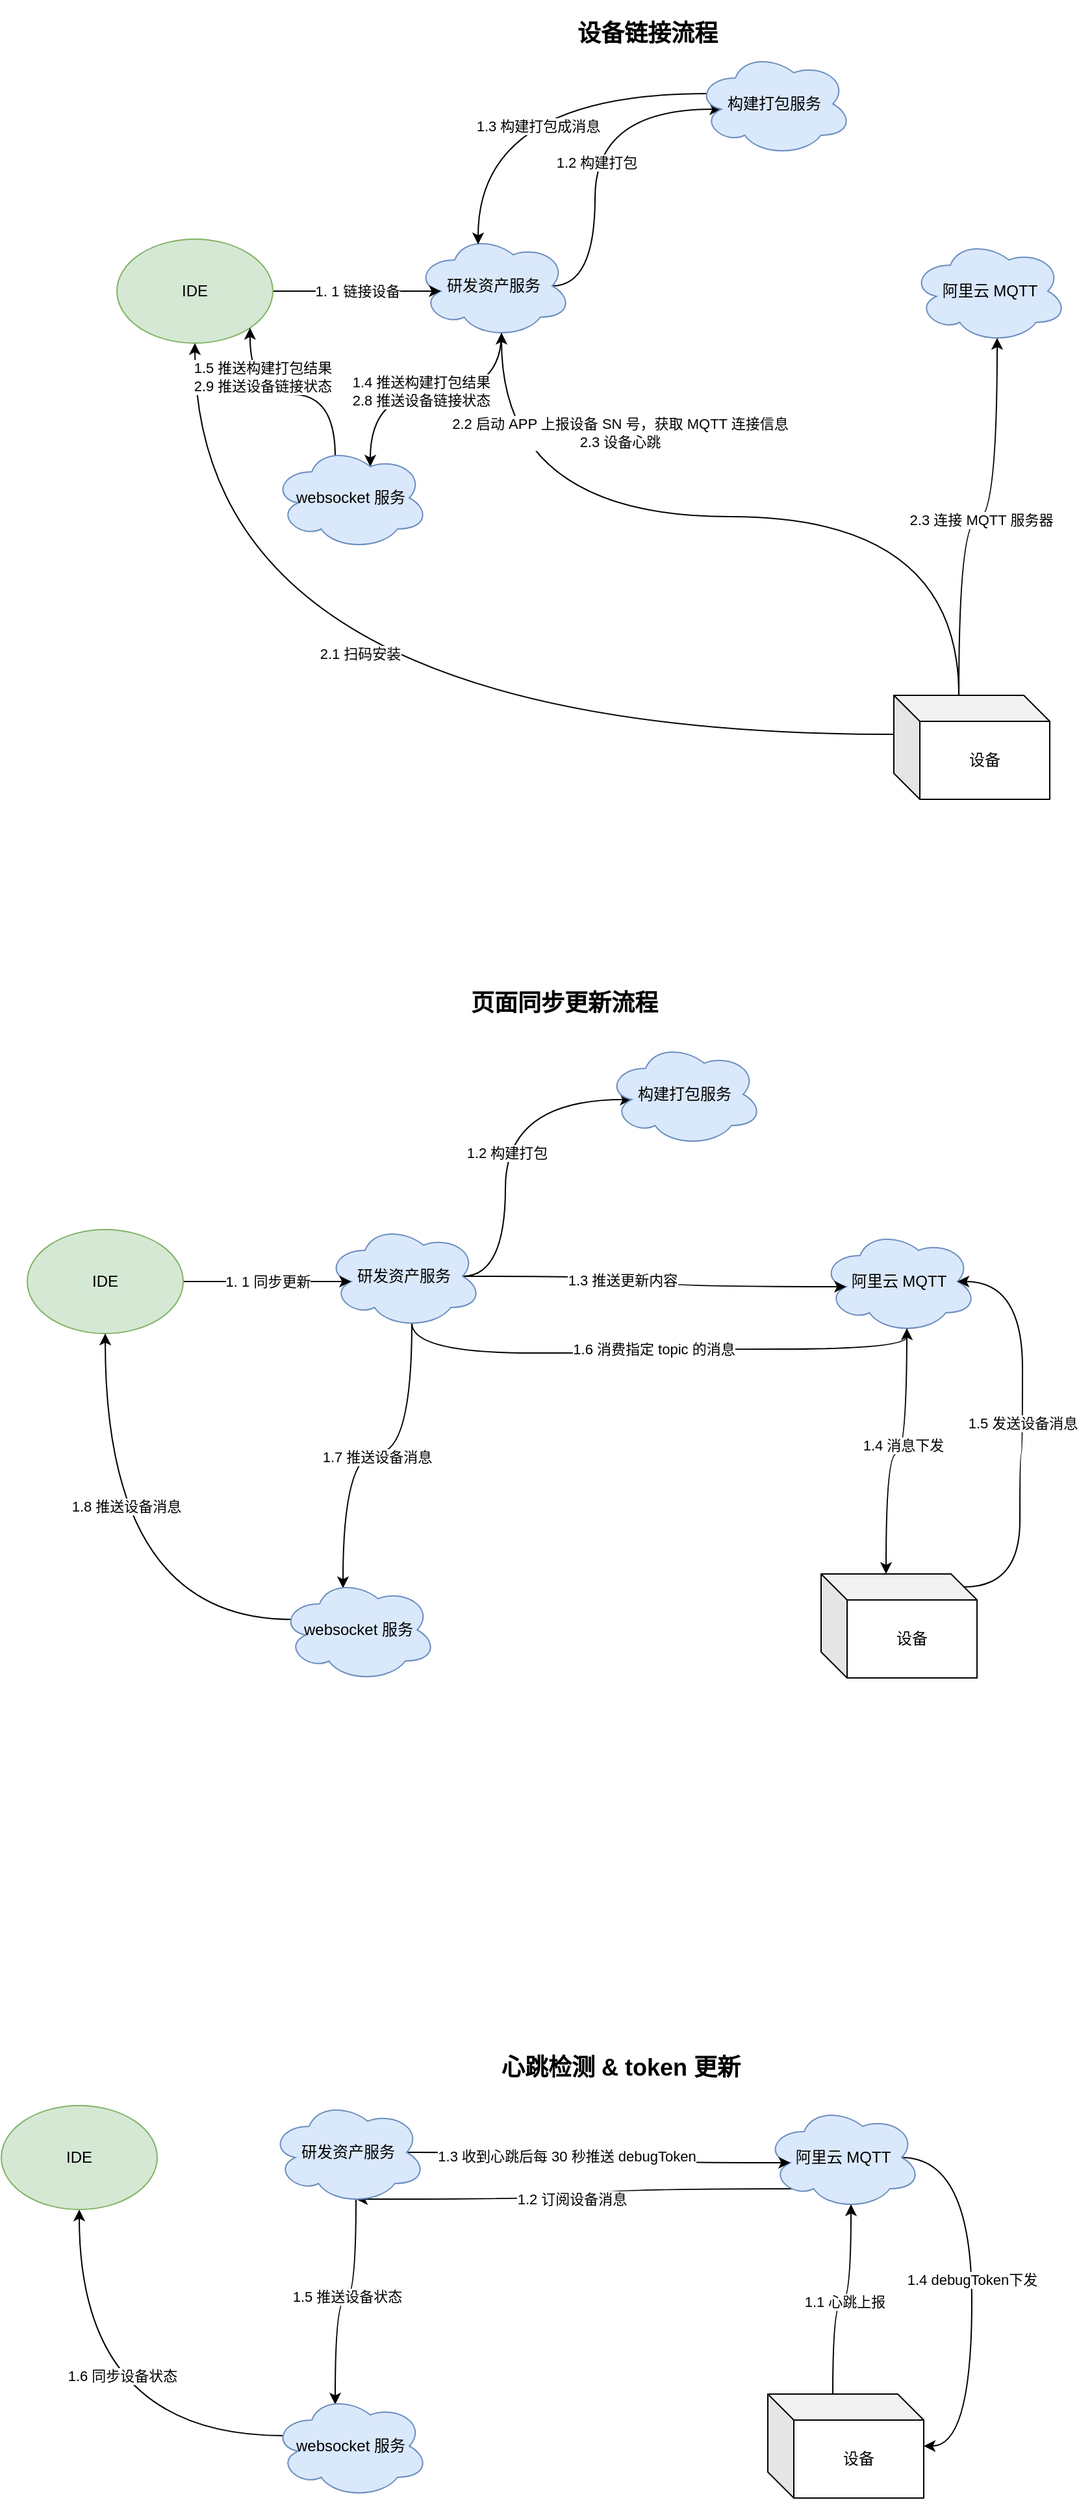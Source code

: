 <mxfile version="17.4.0" type="github">
  <diagram id="PhYCmYSEU7RuguvKFZsH" name="Page-1">
    <mxGraphModel dx="2066" dy="1154" grid="0" gridSize="10" guides="1" tooltips="1" connect="1" arrows="1" fold="1" page="1" pageScale="1" pageWidth="2339" pageHeight="3300" math="0" shadow="0">
      <root>
        <mxCell id="0" />
        <mxCell id="1" parent="0" />
        <mxCell id="tyAwpt8ZHr0P3HQWV30K-1" style="edgeStyle=orthogonalEdgeStyle;curved=1;rounded=0;orthogonalLoop=1;jettySize=auto;html=1;exitX=0;exitY=0;exitDx=0;exitDy=30;entryX=0.5;entryY=1;entryDx=0;entryDy=0;startArrow=none;startFill=0;exitPerimeter=0;" parent="1" source="tJhC_meMdQzW6-Cx2cmD-1" target="tyAwpt8ZHr0P3HQWV30K-25" edge="1">
          <mxGeometry relative="1" as="geometry">
            <mxPoint x="1264.5" y="675" as="sourcePoint" />
          </mxGeometry>
        </mxCell>
        <mxCell id="tyAwpt8ZHr0P3HQWV30K-2" value="2.1 扫码安装" style="edgeLabel;html=1;align=center;verticalAlign=middle;resizable=0;points=[];" parent="tyAwpt8ZHr0P3HQWV30K-1" vertex="1" connectable="0">
          <mxGeometry x="-0.019" y="-62" relative="1" as="geometry">
            <mxPoint as="offset" />
          </mxGeometry>
        </mxCell>
        <mxCell id="tyAwpt8ZHr0P3HQWV30K-9" value="阿里云 MQTT" style="ellipse;shape=cloud;whiteSpace=wrap;html=1;fillColor=#dae8fc;strokeColor=#6c8ebf;" parent="1" vertex="1">
          <mxGeometry x="1204.5" y="195" width="120" height="80" as="geometry" />
        </mxCell>
        <mxCell id="tyAwpt8ZHr0P3HQWV30K-10" style="edgeStyle=orthogonalEdgeStyle;curved=1;rounded=0;orthogonalLoop=1;jettySize=auto;html=1;exitX=0.875;exitY=0.5;exitDx=0;exitDy=0;exitPerimeter=0;entryX=0.16;entryY=0.55;entryDx=0;entryDy=0;entryPerimeter=0;startArrow=none;startFill=0;" parent="1" source="tyAwpt8ZHr0P3HQWV30K-16" target="tyAwpt8ZHr0P3HQWV30K-28" edge="1">
          <mxGeometry relative="1" as="geometry">
            <Array as="points">
              <mxPoint x="961" y="231" />
              <mxPoint x="961" y="95" />
            </Array>
          </mxGeometry>
        </mxCell>
        <mxCell id="tyAwpt8ZHr0P3HQWV30K-11" value="1.2 构建打包" style="edgeLabel;html=1;align=center;verticalAlign=middle;resizable=0;points=[];" parent="tyAwpt8ZHr0P3HQWV30K-10" vertex="1" connectable="0">
          <mxGeometry x="-0.036" y="-1" relative="1" as="geometry">
            <mxPoint as="offset" />
          </mxGeometry>
        </mxCell>
        <mxCell id="tyAwpt8ZHr0P3HQWV30K-14" style="edgeStyle=orthogonalEdgeStyle;curved=1;rounded=0;orthogonalLoop=1;jettySize=auto;html=1;exitX=0.55;exitY=0.95;exitDx=0;exitDy=0;exitPerimeter=0;entryX=0.625;entryY=0.2;entryDx=0;entryDy=0;entryPerimeter=0;startArrow=none;startFill=0;" parent="1" source="tyAwpt8ZHr0P3HQWV30K-16" target="tyAwpt8ZHr0P3HQWV30K-60" edge="1">
          <mxGeometry relative="1" as="geometry" />
        </mxCell>
        <mxCell id="tyAwpt8ZHr0P3HQWV30K-15" value="1.4 推送构建打包结果&lt;br&gt;2.8 推送设备链接状态" style="edgeLabel;html=1;align=center;verticalAlign=middle;resizable=0;points=[];" parent="tyAwpt8ZHr0P3HQWV30K-14" vertex="1" connectable="0">
          <mxGeometry x="0.054" y="-1" relative="1" as="geometry">
            <mxPoint as="offset" />
          </mxGeometry>
        </mxCell>
        <mxCell id="tyAwpt8ZHr0P3HQWV30K-16" value="研发资产服务" style="ellipse;shape=cloud;whiteSpace=wrap;html=1;fillColor=#dae8fc;strokeColor=#6c8ebf;" parent="1" vertex="1">
          <mxGeometry x="823" y="191" width="120" height="80" as="geometry" />
        </mxCell>
        <mxCell id="tyAwpt8ZHr0P3HQWV30K-20" style="edgeStyle=orthogonalEdgeStyle;curved=1;rounded=0;orthogonalLoop=1;jettySize=auto;html=1;exitX=0;exitY=0;exitDx=50;exitDy=0;entryX=0.55;entryY=0.95;entryDx=0;entryDy=0;entryPerimeter=0;startArrow=none;startFill=0;exitPerimeter=0;" parent="1" source="tJhC_meMdQzW6-Cx2cmD-1" target="tyAwpt8ZHr0P3HQWV30K-16" edge="1">
          <mxGeometry relative="1" as="geometry">
            <mxPoint x="1204" y="597.5" as="sourcePoint" />
          </mxGeometry>
        </mxCell>
        <mxCell id="tyAwpt8ZHr0P3HQWV30K-21" value="2.2 启动 APP 上报设备 SN 号，获取 MQTT 连接信息&lt;br&gt;2.3 设备心跳" style="edgeLabel;html=1;align=center;verticalAlign=middle;resizable=0;points=[];" parent="tyAwpt8ZHr0P3HQWV30K-20" vertex="1" connectable="0">
          <mxGeometry x="0.263" y="-66" relative="1" as="geometry">
            <mxPoint y="1" as="offset" />
          </mxGeometry>
        </mxCell>
        <mxCell id="tyAwpt8ZHr0P3HQWV30K-24" value="1. 1 链接设备" style="edgeStyle=orthogonalEdgeStyle;curved=1;rounded=0;orthogonalLoop=1;jettySize=auto;html=1;exitX=1;exitY=0.5;exitDx=0;exitDy=0;entryX=0.16;entryY=0.55;entryDx=0;entryDy=0;entryPerimeter=0;startArrow=none;startFill=0;" parent="1" source="tyAwpt8ZHr0P3HQWV30K-25" target="tyAwpt8ZHr0P3HQWV30K-16" edge="1">
          <mxGeometry relative="1" as="geometry" />
        </mxCell>
        <mxCell id="tyAwpt8ZHr0P3HQWV30K-25" value="IDE" style="ellipse;whiteSpace=wrap;html=1;fillColor=#d5e8d4;strokeColor=#82b366;" parent="1" vertex="1">
          <mxGeometry x="593" y="195" width="120" height="80" as="geometry" />
        </mxCell>
        <mxCell id="tyAwpt8ZHr0P3HQWV30K-26" style="edgeStyle=orthogonalEdgeStyle;curved=1;rounded=0;orthogonalLoop=1;jettySize=auto;html=1;exitX=0.07;exitY=0.4;exitDx=0;exitDy=0;exitPerimeter=0;entryX=0.4;entryY=0.1;entryDx=0;entryDy=0;entryPerimeter=0;startArrow=none;startFill=0;" parent="1" source="tyAwpt8ZHr0P3HQWV30K-28" target="tyAwpt8ZHr0P3HQWV30K-16" edge="1">
          <mxGeometry relative="1" as="geometry" />
        </mxCell>
        <mxCell id="tyAwpt8ZHr0P3HQWV30K-27" value="1.3 构建打包成消息" style="edgeLabel;html=1;align=center;verticalAlign=middle;resizable=0;points=[];" parent="tyAwpt8ZHr0P3HQWV30K-26" vertex="1" connectable="0">
          <mxGeometry x="-0.108" y="25" relative="1" as="geometry">
            <mxPoint as="offset" />
          </mxGeometry>
        </mxCell>
        <mxCell id="tyAwpt8ZHr0P3HQWV30K-28" value="构建打包服务" style="ellipse;shape=cloud;whiteSpace=wrap;html=1;fillColor=#dae8fc;strokeColor=#6c8ebf;" parent="1" vertex="1">
          <mxGeometry x="1039" y="51" width="120" height="80" as="geometry" />
        </mxCell>
        <mxCell id="tJhC_meMdQzW6-Cx2cmD-6" style="edgeStyle=orthogonalEdgeStyle;curved=1;rounded=0;orthogonalLoop=1;jettySize=auto;html=1;exitX=0.55;exitY=0.95;exitDx=0;exitDy=0;exitPerimeter=0;entryX=0;entryY=0;entryDx=50;entryDy=0;entryPerimeter=0;" parent="1" source="tyAwpt8ZHr0P3HQWV30K-31" target="tJhC_meMdQzW6-Cx2cmD-4" edge="1">
          <mxGeometry relative="1" as="geometry" />
        </mxCell>
        <mxCell id="tJhC_meMdQzW6-Cx2cmD-7" value="1.4 消息下发" style="edgeLabel;html=1;align=center;verticalAlign=middle;resizable=0;points=[];" parent="tJhC_meMdQzW6-Cx2cmD-6" vertex="1" connectable="0">
          <mxGeometry x="-0.122" y="-3" relative="1" as="geometry">
            <mxPoint as="offset" />
          </mxGeometry>
        </mxCell>
        <mxCell id="tyAwpt8ZHr0P3HQWV30K-31" value="阿里云 MQTT" style="ellipse;shape=cloud;whiteSpace=wrap;html=1;fillColor=#dae8fc;strokeColor=#6c8ebf;" parent="1" vertex="1">
          <mxGeometry x="1135" y="957" width="120" height="80" as="geometry" />
        </mxCell>
        <mxCell id="tyAwpt8ZHr0P3HQWV30K-35" style="edgeStyle=orthogonalEdgeStyle;curved=1;rounded=0;orthogonalLoop=1;jettySize=auto;html=1;exitX=0.875;exitY=0.5;exitDx=0;exitDy=0;exitPerimeter=0;entryX=0.16;entryY=0.55;entryDx=0;entryDy=0;entryPerimeter=0;startArrow=none;startFill=0;" parent="1" source="tyAwpt8ZHr0P3HQWV30K-41" target="tyAwpt8ZHr0P3HQWV30K-51" edge="1">
          <mxGeometry relative="1" as="geometry">
            <Array as="points">
              <mxPoint x="892" y="993" />
              <mxPoint x="892" y="857" />
            </Array>
          </mxGeometry>
        </mxCell>
        <mxCell id="tyAwpt8ZHr0P3HQWV30K-36" value="1.2 构建打包" style="edgeLabel;html=1;align=center;verticalAlign=middle;resizable=0;points=[];" parent="tyAwpt8ZHr0P3HQWV30K-35" vertex="1" connectable="0">
          <mxGeometry x="-0.036" y="-1" relative="1" as="geometry">
            <mxPoint as="offset" />
          </mxGeometry>
        </mxCell>
        <mxCell id="tyAwpt8ZHr0P3HQWV30K-37" style="edgeStyle=orthogonalEdgeStyle;curved=1;rounded=0;orthogonalLoop=1;jettySize=auto;html=1;exitX=0.875;exitY=0.5;exitDx=0;exitDy=0;exitPerimeter=0;entryX=0.16;entryY=0.55;entryDx=0;entryDy=0;entryPerimeter=0;startArrow=none;startFill=0;" parent="1" source="tyAwpt8ZHr0P3HQWV30K-41" target="tyAwpt8ZHr0P3HQWV30K-31" edge="1">
          <mxGeometry relative="1" as="geometry" />
        </mxCell>
        <mxCell id="tyAwpt8ZHr0P3HQWV30K-38" value="1.3 推送更新内容" style="edgeLabel;html=1;align=center;verticalAlign=middle;resizable=0;points=[];" parent="tyAwpt8ZHr0P3HQWV30K-37" vertex="1" connectable="0">
          <mxGeometry x="-0.189" y="-3" relative="1" as="geometry">
            <mxPoint as="offset" />
          </mxGeometry>
        </mxCell>
        <mxCell id="tyAwpt8ZHr0P3HQWV30K-39" style="edgeStyle=orthogonalEdgeStyle;curved=1;rounded=0;orthogonalLoop=1;jettySize=auto;html=1;exitX=0.55;exitY=0.95;exitDx=0;exitDy=0;exitPerimeter=0;entryX=0.4;entryY=0.1;entryDx=0;entryDy=0;entryPerimeter=0;startArrow=none;startFill=0;" parent="1" source="tyAwpt8ZHr0P3HQWV30K-41" target="tyAwpt8ZHr0P3HQWV30K-54" edge="1">
          <mxGeometry relative="1" as="geometry" />
        </mxCell>
        <mxCell id="tyAwpt8ZHr0P3HQWV30K-40" value="1.7 推送设备消息" style="edgeLabel;html=1;align=center;verticalAlign=middle;resizable=0;points=[];" parent="tyAwpt8ZHr0P3HQWV30K-39" vertex="1" connectable="0">
          <mxGeometry x="-0.012" y="3" relative="1" as="geometry">
            <mxPoint as="offset" />
          </mxGeometry>
        </mxCell>
        <mxCell id="tJhC_meMdQzW6-Cx2cmD-5" value="1.6 消费指定 topic 的消息" style="edgeStyle=orthogonalEdgeStyle;curved=1;rounded=0;orthogonalLoop=1;jettySize=auto;html=1;exitX=0.55;exitY=0.95;exitDx=0;exitDy=0;exitPerimeter=0;entryX=0.55;entryY=0.95;entryDx=0;entryDy=0;entryPerimeter=0;" parent="1" source="tyAwpt8ZHr0P3HQWV30K-41" target="tyAwpt8ZHr0P3HQWV30K-31" edge="1">
          <mxGeometry relative="1" as="geometry">
            <Array as="points">
              <mxPoint x="820" y="1052" />
              <mxPoint x="1005" y="1052" />
              <mxPoint x="1005" y="1049" />
              <mxPoint x="1201" y="1049" />
            </Array>
          </mxGeometry>
        </mxCell>
        <mxCell id="tyAwpt8ZHr0P3HQWV30K-41" value="研发资产服务" style="ellipse;shape=cloud;whiteSpace=wrap;html=1;fillColor=#dae8fc;strokeColor=#6c8ebf;" parent="1" vertex="1">
          <mxGeometry x="754" y="953" width="120" height="80" as="geometry" />
        </mxCell>
        <mxCell id="tyAwpt8ZHr0P3HQWV30K-49" value="1. 1 同步更新" style="edgeStyle=orthogonalEdgeStyle;curved=1;rounded=0;orthogonalLoop=1;jettySize=auto;html=1;exitX=1;exitY=0.5;exitDx=0;exitDy=0;entryX=0.16;entryY=0.55;entryDx=0;entryDy=0;entryPerimeter=0;startArrow=none;startFill=0;" parent="1" source="tyAwpt8ZHr0P3HQWV30K-50" target="tyAwpt8ZHr0P3HQWV30K-41" edge="1">
          <mxGeometry relative="1" as="geometry" />
        </mxCell>
        <mxCell id="tyAwpt8ZHr0P3HQWV30K-50" value="IDE" style="ellipse;whiteSpace=wrap;html=1;fillColor=#d5e8d4;strokeColor=#82b366;" parent="1" vertex="1">
          <mxGeometry x="524" y="957" width="120" height="80" as="geometry" />
        </mxCell>
        <mxCell id="tyAwpt8ZHr0P3HQWV30K-51" value="构建打包服务" style="ellipse;shape=cloud;whiteSpace=wrap;html=1;fillColor=#dae8fc;strokeColor=#6c8ebf;" parent="1" vertex="1">
          <mxGeometry x="970" y="813" width="120" height="80" as="geometry" />
        </mxCell>
        <mxCell id="tyAwpt8ZHr0P3HQWV30K-52" style="edgeStyle=orthogonalEdgeStyle;curved=1;rounded=0;orthogonalLoop=1;jettySize=auto;html=1;exitX=0.07;exitY=0.4;exitDx=0;exitDy=0;exitPerimeter=0;entryX=0.5;entryY=1;entryDx=0;entryDy=0;startArrow=none;startFill=0;" parent="1" source="tyAwpt8ZHr0P3HQWV30K-54" target="tyAwpt8ZHr0P3HQWV30K-50" edge="1">
          <mxGeometry relative="1" as="geometry" />
        </mxCell>
        <mxCell id="tyAwpt8ZHr0P3HQWV30K-53" value="1.8 推送设备消息" style="edgeLabel;html=1;align=center;verticalAlign=middle;resizable=0;points=[];" parent="tyAwpt8ZHr0P3HQWV30K-52" vertex="1" connectable="0">
          <mxGeometry x="0.268" y="-16" relative="1" as="geometry">
            <mxPoint as="offset" />
          </mxGeometry>
        </mxCell>
        <mxCell id="tyAwpt8ZHr0P3HQWV30K-54" value="websocket 服务" style="ellipse;shape=cloud;whiteSpace=wrap;html=1;fillColor=#dae8fc;strokeColor=#6c8ebf;" parent="1" vertex="1">
          <mxGeometry x="719" y="1225" width="120" height="80" as="geometry" />
        </mxCell>
        <mxCell id="tyAwpt8ZHr0P3HQWV30K-56" value="&lt;h2&gt;&lt;b&gt;设备链接流程&lt;/b&gt;&lt;/h2&gt;" style="text;html=1;strokeColor=none;fillColor=none;align=center;verticalAlign=middle;whiteSpace=wrap;rounded=0;" parent="1" vertex="1">
          <mxGeometry x="939.5" y="26" width="123" height="21" as="geometry" />
        </mxCell>
        <mxCell id="tyAwpt8ZHr0P3HQWV30K-57" value="&lt;h2&gt;&lt;b&gt;页面同步更新流程&lt;/b&gt;&lt;/h2&gt;" style="text;html=1;strokeColor=none;fillColor=none;align=center;verticalAlign=middle;whiteSpace=wrap;rounded=0;" parent="1" vertex="1">
          <mxGeometry x="861" y="773" width="153" height="20" as="geometry" />
        </mxCell>
        <mxCell id="tyAwpt8ZHr0P3HQWV30K-58" style="edgeStyle=orthogonalEdgeStyle;curved=1;rounded=0;orthogonalLoop=1;jettySize=auto;html=1;exitX=0.4;exitY=0.1;exitDx=0;exitDy=0;exitPerimeter=0;entryX=1;entryY=1;entryDx=0;entryDy=0;startArrow=none;startFill=0;" parent="1" source="tyAwpt8ZHr0P3HQWV30K-60" target="tyAwpt8ZHr0P3HQWV30K-25" edge="1">
          <mxGeometry relative="1" as="geometry" />
        </mxCell>
        <mxCell id="tyAwpt8ZHr0P3HQWV30K-59" value="1.5 推送构建打包结果&lt;br&gt;2.9 推送设备链接状态" style="edgeLabel;html=1;align=center;verticalAlign=middle;resizable=0;points=[];" parent="tyAwpt8ZHr0P3HQWV30K-58" vertex="1" connectable="0">
          <mxGeometry x="0.541" y="-9" relative="1" as="geometry">
            <mxPoint as="offset" />
          </mxGeometry>
        </mxCell>
        <mxCell id="tyAwpt8ZHr0P3HQWV30K-60" value="websocket 服务" style="ellipse;shape=cloud;whiteSpace=wrap;html=1;fillColor=#dae8fc;strokeColor=#6c8ebf;" parent="1" vertex="1">
          <mxGeometry x="713" y="354" width="120" height="80" as="geometry" />
        </mxCell>
        <mxCell id="tJhC_meMdQzW6-Cx2cmD-13" style="edgeStyle=orthogonalEdgeStyle;curved=1;rounded=0;orthogonalLoop=1;jettySize=auto;html=1;exitX=0.875;exitY=0.5;exitDx=0;exitDy=0;exitPerimeter=0;entryX=1;entryY=0.5;entryDx=0;entryDy=0;entryPerimeter=0;" parent="1" source="tyAwpt8ZHr0P3HQWV30K-63" target="tJhC_meMdQzW6-Cx2cmD-10" edge="1">
          <mxGeometry relative="1" as="geometry">
            <Array as="points">
              <mxPoint x="1251" y="1671" />
              <mxPoint x="1251" y="1893" />
            </Array>
          </mxGeometry>
        </mxCell>
        <mxCell id="tJhC_meMdQzW6-Cx2cmD-14" value="1.4 debugToken下发" style="edgeLabel;html=1;align=center;verticalAlign=middle;resizable=0;points=[];" parent="tJhC_meMdQzW6-Cx2cmD-13" vertex="1" connectable="0">
          <mxGeometry x="-0.054" relative="1" as="geometry">
            <mxPoint as="offset" />
          </mxGeometry>
        </mxCell>
        <mxCell id="hFAg2DOEntcN9G8dbJdR-6" style="edgeStyle=orthogonalEdgeStyle;curved=1;rounded=0;orthogonalLoop=1;jettySize=auto;html=1;exitX=0.31;exitY=0.8;exitDx=0;exitDy=0;exitPerimeter=0;entryX=0.55;entryY=0.95;entryDx=0;entryDy=0;entryPerimeter=0;" edge="1" parent="1" source="tyAwpt8ZHr0P3HQWV30K-63" target="tyAwpt8ZHr0P3HQWV30K-69">
          <mxGeometry relative="1" as="geometry" />
        </mxCell>
        <mxCell id="hFAg2DOEntcN9G8dbJdR-7" value="1.2 订阅设备消息" style="edgeLabel;html=1;align=center;verticalAlign=middle;resizable=0;points=[];" vertex="1" connectable="0" parent="hFAg2DOEntcN9G8dbJdR-6">
          <mxGeometry x="0.078" relative="1" as="geometry">
            <mxPoint as="offset" />
          </mxGeometry>
        </mxCell>
        <mxCell id="tyAwpt8ZHr0P3HQWV30K-63" value="阿里云 MQTT" style="ellipse;shape=cloud;whiteSpace=wrap;html=1;fillColor=#dae8fc;strokeColor=#6c8ebf;" parent="1" vertex="1">
          <mxGeometry x="1092" y="1631" width="120" height="80" as="geometry" />
        </mxCell>
        <mxCell id="tyAwpt8ZHr0P3HQWV30K-67" style="edgeStyle=orthogonalEdgeStyle;curved=1;rounded=0;orthogonalLoop=1;jettySize=auto;html=1;exitX=0.875;exitY=0.5;exitDx=0;exitDy=0;exitPerimeter=0;entryX=0.16;entryY=0.55;entryDx=0;entryDy=0;entryPerimeter=0;startArrow=none;startFill=0;" parent="1" source="tyAwpt8ZHr0P3HQWV30K-69" target="tyAwpt8ZHr0P3HQWV30K-63" edge="1">
          <mxGeometry relative="1" as="geometry" />
        </mxCell>
        <mxCell id="tyAwpt8ZHr0P3HQWV30K-68" value="1.3 收到心跳后每 30 秒推送 debugToken" style="edgeLabel;html=1;align=center;verticalAlign=middle;resizable=0;points=[];" parent="tyAwpt8ZHr0P3HQWV30K-67" vertex="1" connectable="0">
          <mxGeometry x="-0.189" y="-3" relative="1" as="geometry">
            <mxPoint as="offset" />
          </mxGeometry>
        </mxCell>
        <mxCell id="hFAg2DOEntcN9G8dbJdR-9" style="edgeStyle=orthogonalEdgeStyle;curved=1;rounded=0;orthogonalLoop=1;jettySize=auto;html=1;exitX=0.55;exitY=0.95;exitDx=0;exitDy=0;exitPerimeter=0;entryX=0.4;entryY=0.1;entryDx=0;entryDy=0;entryPerimeter=0;" edge="1" parent="1" source="tyAwpt8ZHr0P3HQWV30K-69" target="hFAg2DOEntcN9G8dbJdR-5">
          <mxGeometry relative="1" as="geometry" />
        </mxCell>
        <mxCell id="hFAg2DOEntcN9G8dbJdR-11" value="1.5 推送设备状态" style="edgeLabel;html=1;align=center;verticalAlign=middle;resizable=0;points=[];" vertex="1" connectable="0" parent="hFAg2DOEntcN9G8dbJdR-9">
          <mxGeometry x="-0.035" y="-2" relative="1" as="geometry">
            <mxPoint as="offset" />
          </mxGeometry>
        </mxCell>
        <mxCell id="tyAwpt8ZHr0P3HQWV30K-69" value="研发资产服务" style="ellipse;shape=cloud;whiteSpace=wrap;html=1;fillColor=#dae8fc;strokeColor=#6c8ebf;" parent="1" vertex="1">
          <mxGeometry x="711" y="1627" width="120" height="80" as="geometry" />
        </mxCell>
        <mxCell id="tyAwpt8ZHr0P3HQWV30K-77" value="&lt;h2&gt;&lt;b&gt;心跳检测 &amp;amp; token 更新&lt;/b&gt;&lt;/h2&gt;" style="text;html=1;strokeColor=none;fillColor=none;align=center;verticalAlign=middle;whiteSpace=wrap;rounded=0;" parent="1" vertex="1">
          <mxGeometry x="868" y="1594" width="226" height="16" as="geometry" />
        </mxCell>
        <mxCell id="tJhC_meMdQzW6-Cx2cmD-3" value="2.3 连接 MQTT 服务器" style="edgeStyle=orthogonalEdgeStyle;curved=1;rounded=0;orthogonalLoop=1;jettySize=auto;html=1;exitX=0;exitY=0;exitDx=50;exitDy=0;exitPerimeter=0;entryX=0.55;entryY=0.95;entryDx=0;entryDy=0;entryPerimeter=0;" parent="1" source="tJhC_meMdQzW6-Cx2cmD-1" target="tyAwpt8ZHr0P3HQWV30K-9" edge="1">
          <mxGeometry relative="1" as="geometry" />
        </mxCell>
        <mxCell id="tJhC_meMdQzW6-Cx2cmD-1" value="设备" style="shape=cube;whiteSpace=wrap;html=1;boundedLbl=1;backgroundOutline=1;darkOpacity=0.05;darkOpacity2=0.1;" parent="1" vertex="1">
          <mxGeometry x="1191" y="546" width="120" height="80" as="geometry" />
        </mxCell>
        <mxCell id="tJhC_meMdQzW6-Cx2cmD-8" style="edgeStyle=orthogonalEdgeStyle;curved=1;rounded=0;orthogonalLoop=1;jettySize=auto;html=1;exitX=0;exitY=0;exitDx=110;exitDy=10;exitPerimeter=0;entryX=0.875;entryY=0.5;entryDx=0;entryDy=0;entryPerimeter=0;" parent="1" source="tJhC_meMdQzW6-Cx2cmD-4" target="tyAwpt8ZHr0P3HQWV30K-31" edge="1">
          <mxGeometry relative="1" as="geometry">
            <Array as="points">
              <mxPoint x="1288" y="1232" />
              <mxPoint x="1288" y="1130" />
              <mxPoint x="1290" y="1130" />
              <mxPoint x="1290" y="997" />
            </Array>
          </mxGeometry>
        </mxCell>
        <mxCell id="tJhC_meMdQzW6-Cx2cmD-9" value="1.5 发送设备消息" style="edgeLabel;html=1;align=center;verticalAlign=middle;resizable=0;points=[];" parent="tJhC_meMdQzW6-Cx2cmD-8" vertex="1" connectable="0">
          <mxGeometry x="0.036" relative="1" as="geometry">
            <mxPoint as="offset" />
          </mxGeometry>
        </mxCell>
        <mxCell id="tJhC_meMdQzW6-Cx2cmD-4" value="设备" style="shape=cube;whiteSpace=wrap;html=1;boundedLbl=1;backgroundOutline=1;darkOpacity=0.05;darkOpacity2=0.1;" parent="1" vertex="1">
          <mxGeometry x="1135" y="1222" width="120" height="80" as="geometry" />
        </mxCell>
        <mxCell id="hFAg2DOEntcN9G8dbJdR-3" value="1.1 心跳上报" style="edgeStyle=orthogonalEdgeStyle;curved=1;rounded=0;orthogonalLoop=1;jettySize=auto;html=1;exitX=0;exitY=0;exitDx=50;exitDy=0;exitPerimeter=0;entryX=0.55;entryY=0.95;entryDx=0;entryDy=0;entryPerimeter=0;" edge="1" parent="1" source="tJhC_meMdQzW6-Cx2cmD-10" target="tyAwpt8ZHr0P3HQWV30K-63">
          <mxGeometry relative="1" as="geometry" />
        </mxCell>
        <mxCell id="tJhC_meMdQzW6-Cx2cmD-10" value="设备" style="shape=cube;whiteSpace=wrap;html=1;boundedLbl=1;backgroundOutline=1;darkOpacity=0.05;darkOpacity2=0.1;" parent="1" vertex="1">
          <mxGeometry x="1094" y="1853" width="120" height="80" as="geometry" />
        </mxCell>
        <mxCell id="hFAg2DOEntcN9G8dbJdR-10" style="edgeStyle=orthogonalEdgeStyle;curved=1;rounded=0;orthogonalLoop=1;jettySize=auto;html=1;exitX=0.07;exitY=0.4;exitDx=0;exitDy=0;exitPerimeter=0;" edge="1" parent="1" source="hFAg2DOEntcN9G8dbJdR-5" target="hFAg2DOEntcN9G8dbJdR-8">
          <mxGeometry relative="1" as="geometry" />
        </mxCell>
        <mxCell id="hFAg2DOEntcN9G8dbJdR-12" value="1.6 同步设备状态" style="edgeLabel;html=1;align=center;verticalAlign=middle;resizable=0;points=[];" vertex="1" connectable="0" parent="hFAg2DOEntcN9G8dbJdR-10">
          <mxGeometry x="0.228" y="-33" relative="1" as="geometry">
            <mxPoint as="offset" />
          </mxGeometry>
        </mxCell>
        <mxCell id="hFAg2DOEntcN9G8dbJdR-5" value="websocket 服务" style="ellipse;shape=cloud;whiteSpace=wrap;html=1;fillColor=#dae8fc;strokeColor=#6c8ebf;" vertex="1" parent="1">
          <mxGeometry x="713" y="1853" width="120" height="80" as="geometry" />
        </mxCell>
        <mxCell id="hFAg2DOEntcN9G8dbJdR-8" value="IDE" style="ellipse;whiteSpace=wrap;html=1;fillColor=#d5e8d4;strokeColor=#82b366;" vertex="1" parent="1">
          <mxGeometry x="504" y="1631" width="120" height="80" as="geometry" />
        </mxCell>
      </root>
    </mxGraphModel>
  </diagram>
</mxfile>
